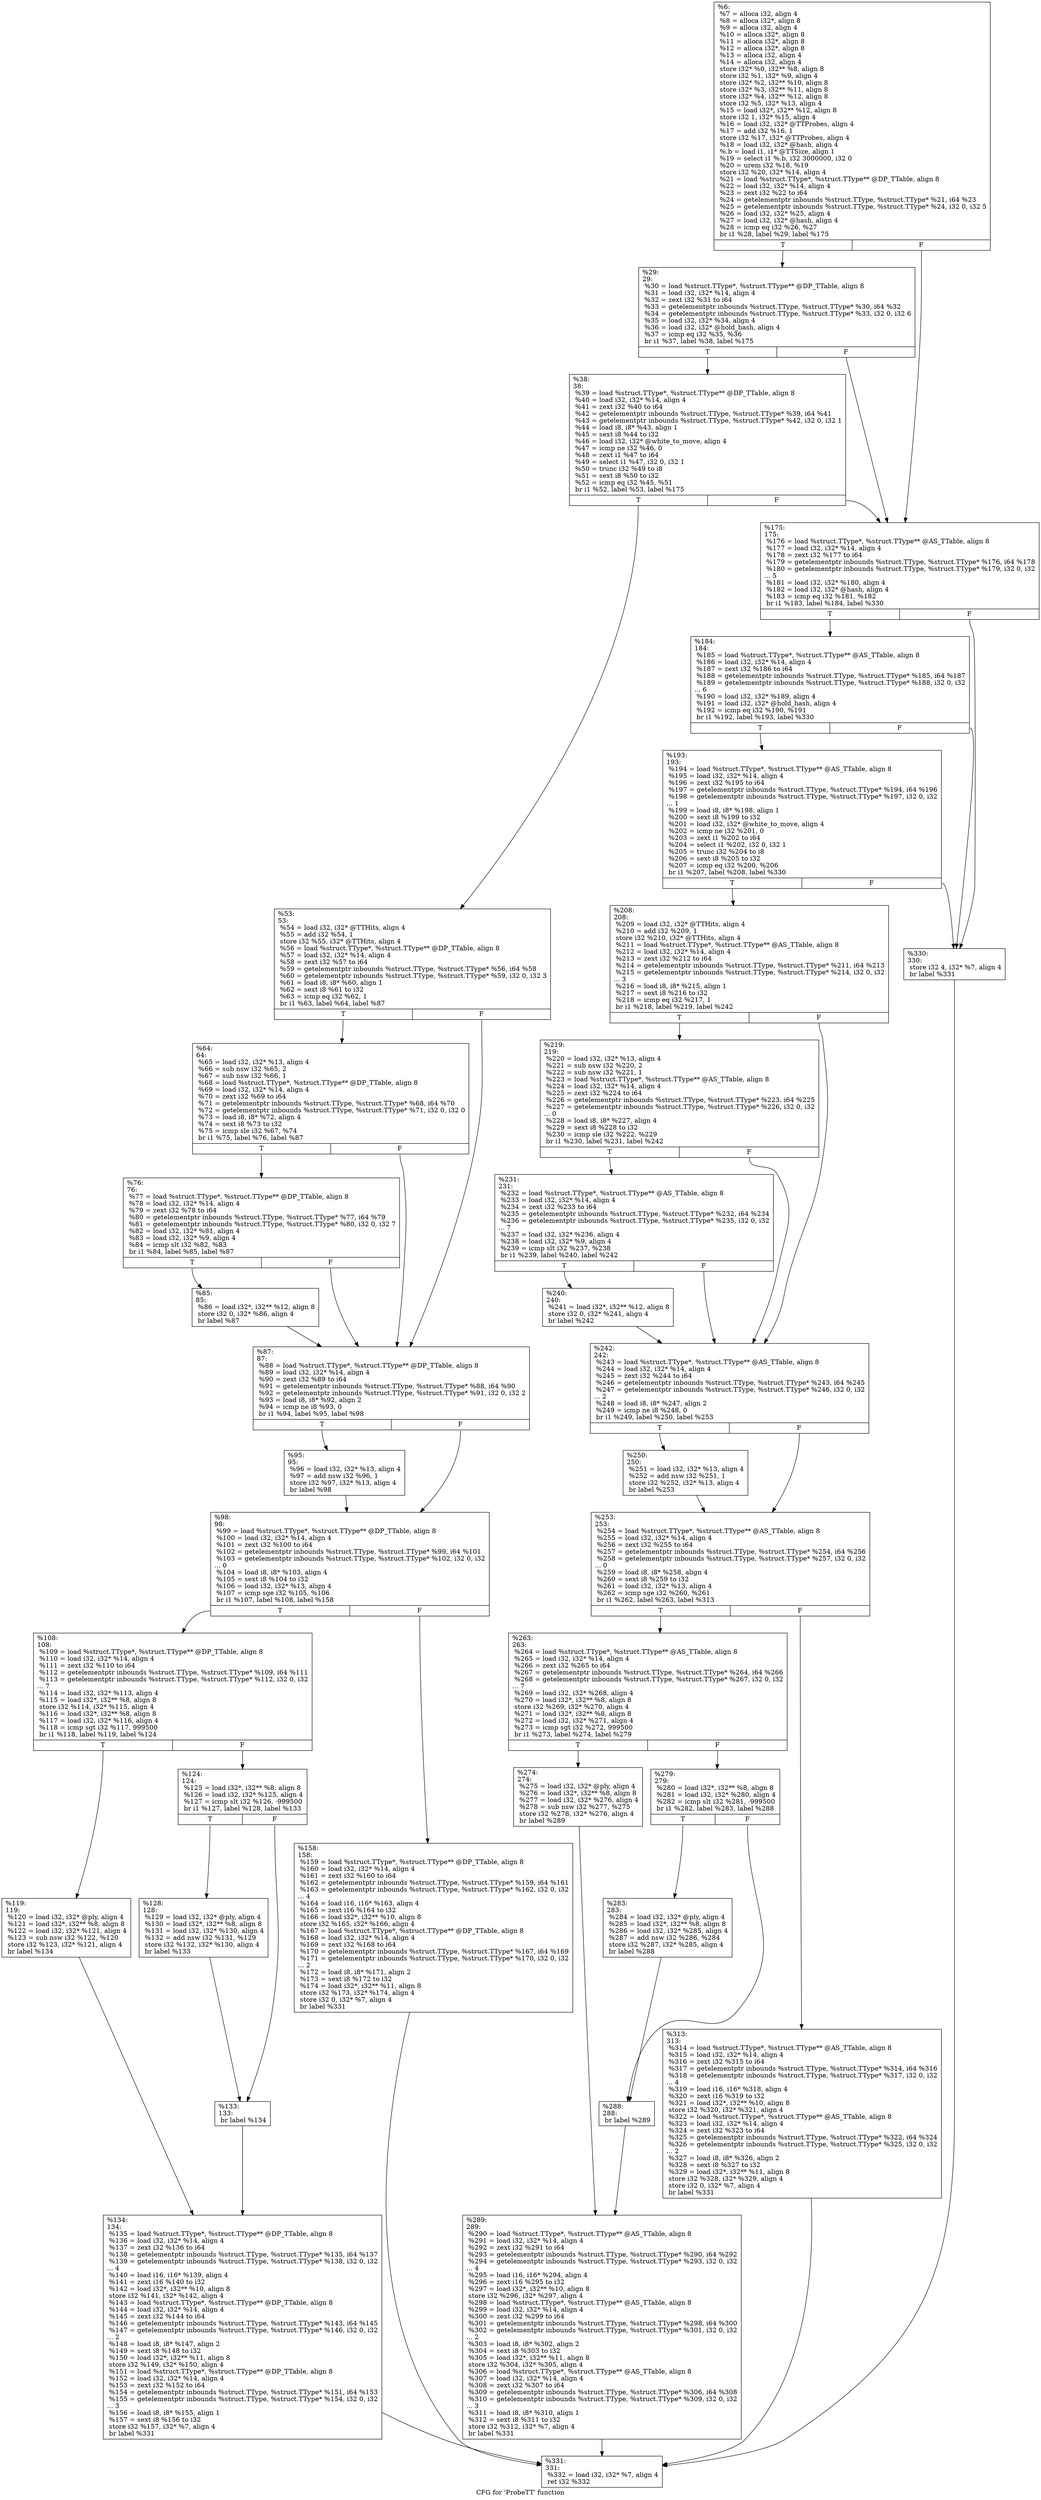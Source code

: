 digraph "CFG for 'ProbeTT' function" {
	label="CFG for 'ProbeTT' function";

	Node0x2562f40 [shape=record,label="{%6:\l  %7 = alloca i32, align 4\l  %8 = alloca i32*, align 8\l  %9 = alloca i32, align 4\l  %10 = alloca i32*, align 8\l  %11 = alloca i32*, align 8\l  %12 = alloca i32*, align 8\l  %13 = alloca i32, align 4\l  %14 = alloca i32, align 4\l  store i32* %0, i32** %8, align 8\l  store i32 %1, i32* %9, align 4\l  store i32* %2, i32** %10, align 8\l  store i32* %3, i32** %11, align 8\l  store i32* %4, i32** %12, align 8\l  store i32 %5, i32* %13, align 4\l  %15 = load i32*, i32** %12, align 8\l  store i32 1, i32* %15, align 4\l  %16 = load i32, i32* @TTProbes, align 4\l  %17 = add i32 %16, 1\l  store i32 %17, i32* @TTProbes, align 4\l  %18 = load i32, i32* @hash, align 4\l  %.b = load i1, i1* @TTSize, align 1\l  %19 = select i1 %.b, i32 3000000, i32 0\l  %20 = urem i32 %18, %19\l  store i32 %20, i32* %14, align 4\l  %21 = load %struct.TType*, %struct.TType** @DP_TTable, align 8\l  %22 = load i32, i32* %14, align 4\l  %23 = zext i32 %22 to i64\l  %24 = getelementptr inbounds %struct.TType, %struct.TType* %21, i64 %23\l  %25 = getelementptr inbounds %struct.TType, %struct.TType* %24, i32 0, i32 5\l  %26 = load i32, i32* %25, align 4\l  %27 = load i32, i32* @hash, align 4\l  %28 = icmp eq i32 %26, %27\l  br i1 %28, label %29, label %175\l|{<s0>T|<s1>F}}"];
	Node0x2562f40:s0 -> Node0x256b340;
	Node0x2562f40:s1 -> Node0x256b840;
	Node0x256b340 [shape=record,label="{%29:\l29:                                               \l  %30 = load %struct.TType*, %struct.TType** @DP_TTable, align 8\l  %31 = load i32, i32* %14, align 4\l  %32 = zext i32 %31 to i64\l  %33 = getelementptr inbounds %struct.TType, %struct.TType* %30, i64 %32\l  %34 = getelementptr inbounds %struct.TType, %struct.TType* %33, i32 0, i32 6\l  %35 = load i32, i32* %34, align 4\l  %36 = load i32, i32* @hold_hash, align 4\l  %37 = icmp eq i32 %35, %36\l  br i1 %37, label %38, label %175\l|{<s0>T|<s1>F}}"];
	Node0x256b340:s0 -> Node0x256b390;
	Node0x256b340:s1 -> Node0x256b840;
	Node0x256b390 [shape=record,label="{%38:\l38:                                               \l  %39 = load %struct.TType*, %struct.TType** @DP_TTable, align 8\l  %40 = load i32, i32* %14, align 4\l  %41 = zext i32 %40 to i64\l  %42 = getelementptr inbounds %struct.TType, %struct.TType* %39, i64 %41\l  %43 = getelementptr inbounds %struct.TType, %struct.TType* %42, i32 0, i32 1\l  %44 = load i8, i8* %43, align 1\l  %45 = sext i8 %44 to i32\l  %46 = load i32, i32* @white_to_move, align 4\l  %47 = icmp ne i32 %46, 0\l  %48 = zext i1 %47 to i64\l  %49 = select i1 %47, i32 0, i32 1\l  %50 = trunc i32 %49 to i8\l  %51 = sext i8 %50 to i32\l  %52 = icmp eq i32 %45, %51\l  br i1 %52, label %53, label %175\l|{<s0>T|<s1>F}}"];
	Node0x256b390:s0 -> Node0x256b3e0;
	Node0x256b390:s1 -> Node0x256b840;
	Node0x256b3e0 [shape=record,label="{%53:\l53:                                               \l  %54 = load i32, i32* @TTHits, align 4\l  %55 = add i32 %54, 1\l  store i32 %55, i32* @TTHits, align 4\l  %56 = load %struct.TType*, %struct.TType** @DP_TTable, align 8\l  %57 = load i32, i32* %14, align 4\l  %58 = zext i32 %57 to i64\l  %59 = getelementptr inbounds %struct.TType, %struct.TType* %56, i64 %58\l  %60 = getelementptr inbounds %struct.TType, %struct.TType* %59, i32 0, i32 3\l  %61 = load i8, i8* %60, align 1\l  %62 = sext i8 %61 to i32\l  %63 = icmp eq i32 %62, 1\l  br i1 %63, label %64, label %87\l|{<s0>T|<s1>F}}"];
	Node0x256b3e0:s0 -> Node0x256b430;
	Node0x256b3e0:s1 -> Node0x256b520;
	Node0x256b430 [shape=record,label="{%64:\l64:                                               \l  %65 = load i32, i32* %13, align 4\l  %66 = sub nsw i32 %65, 2\l  %67 = sub nsw i32 %66, 1\l  %68 = load %struct.TType*, %struct.TType** @DP_TTable, align 8\l  %69 = load i32, i32* %14, align 4\l  %70 = zext i32 %69 to i64\l  %71 = getelementptr inbounds %struct.TType, %struct.TType* %68, i64 %70\l  %72 = getelementptr inbounds %struct.TType, %struct.TType* %71, i32 0, i32 0\l  %73 = load i8, i8* %72, align 4\l  %74 = sext i8 %73 to i32\l  %75 = icmp sle i32 %67, %74\l  br i1 %75, label %76, label %87\l|{<s0>T|<s1>F}}"];
	Node0x256b430:s0 -> Node0x256b480;
	Node0x256b430:s1 -> Node0x256b520;
	Node0x256b480 [shape=record,label="{%76:\l76:                                               \l  %77 = load %struct.TType*, %struct.TType** @DP_TTable, align 8\l  %78 = load i32, i32* %14, align 4\l  %79 = zext i32 %78 to i64\l  %80 = getelementptr inbounds %struct.TType, %struct.TType* %77, i64 %79\l  %81 = getelementptr inbounds %struct.TType, %struct.TType* %80, i32 0, i32 7\l  %82 = load i32, i32* %81, align 4\l  %83 = load i32, i32* %9, align 4\l  %84 = icmp slt i32 %82, %83\l  br i1 %84, label %85, label %87\l|{<s0>T|<s1>F}}"];
	Node0x256b480:s0 -> Node0x256b4d0;
	Node0x256b480:s1 -> Node0x256b520;
	Node0x256b4d0 [shape=record,label="{%85:\l85:                                               \l  %86 = load i32*, i32** %12, align 8\l  store i32 0, i32* %86, align 4\l  br label %87\l}"];
	Node0x256b4d0 -> Node0x256b520;
	Node0x256b520 [shape=record,label="{%87:\l87:                                               \l  %88 = load %struct.TType*, %struct.TType** @DP_TTable, align 8\l  %89 = load i32, i32* %14, align 4\l  %90 = zext i32 %89 to i64\l  %91 = getelementptr inbounds %struct.TType, %struct.TType* %88, i64 %90\l  %92 = getelementptr inbounds %struct.TType, %struct.TType* %91, i32 0, i32 2\l  %93 = load i8, i8* %92, align 2\l  %94 = icmp ne i8 %93, 0\l  br i1 %94, label %95, label %98\l|{<s0>T|<s1>F}}"];
	Node0x256b520:s0 -> Node0x256b570;
	Node0x256b520:s1 -> Node0x256b5c0;
	Node0x256b570 [shape=record,label="{%95:\l95:                                               \l  %96 = load i32, i32* %13, align 4\l  %97 = add nsw i32 %96, 1\l  store i32 %97, i32* %13, align 4\l  br label %98\l}"];
	Node0x256b570 -> Node0x256b5c0;
	Node0x256b5c0 [shape=record,label="{%98:\l98:                                               \l  %99 = load %struct.TType*, %struct.TType** @DP_TTable, align 8\l  %100 = load i32, i32* %14, align 4\l  %101 = zext i32 %100 to i64\l  %102 = getelementptr inbounds %struct.TType, %struct.TType* %99, i64 %101\l  %103 = getelementptr inbounds %struct.TType, %struct.TType* %102, i32 0, i32\l... 0\l  %104 = load i8, i8* %103, align 4\l  %105 = sext i8 %104 to i32\l  %106 = load i32, i32* %13, align 4\l  %107 = icmp sge i32 %105, %106\l  br i1 %107, label %108, label %158\l|{<s0>T|<s1>F}}"];
	Node0x256b5c0:s0 -> Node0x256b610;
	Node0x256b5c0:s1 -> Node0x256b7f0;
	Node0x256b610 [shape=record,label="{%108:\l108:                                              \l  %109 = load %struct.TType*, %struct.TType** @DP_TTable, align 8\l  %110 = load i32, i32* %14, align 4\l  %111 = zext i32 %110 to i64\l  %112 = getelementptr inbounds %struct.TType, %struct.TType* %109, i64 %111\l  %113 = getelementptr inbounds %struct.TType, %struct.TType* %112, i32 0, i32\l... 7\l  %114 = load i32, i32* %113, align 4\l  %115 = load i32*, i32** %8, align 8\l  store i32 %114, i32* %115, align 4\l  %116 = load i32*, i32** %8, align 8\l  %117 = load i32, i32* %116, align 4\l  %118 = icmp sgt i32 %117, 999500\l  br i1 %118, label %119, label %124\l|{<s0>T|<s1>F}}"];
	Node0x256b610:s0 -> Node0x256b660;
	Node0x256b610:s1 -> Node0x256b6b0;
	Node0x256b660 [shape=record,label="{%119:\l119:                                              \l  %120 = load i32, i32* @ply, align 4\l  %121 = load i32*, i32** %8, align 8\l  %122 = load i32, i32* %121, align 4\l  %123 = sub nsw i32 %122, %120\l  store i32 %123, i32* %121, align 4\l  br label %134\l}"];
	Node0x256b660 -> Node0x256b7a0;
	Node0x256b6b0 [shape=record,label="{%124:\l124:                                              \l  %125 = load i32*, i32** %8, align 8\l  %126 = load i32, i32* %125, align 4\l  %127 = icmp slt i32 %126, -999500\l  br i1 %127, label %128, label %133\l|{<s0>T|<s1>F}}"];
	Node0x256b6b0:s0 -> Node0x256b700;
	Node0x256b6b0:s1 -> Node0x256b750;
	Node0x256b700 [shape=record,label="{%128:\l128:                                              \l  %129 = load i32, i32* @ply, align 4\l  %130 = load i32*, i32** %8, align 8\l  %131 = load i32, i32* %130, align 4\l  %132 = add nsw i32 %131, %129\l  store i32 %132, i32* %130, align 4\l  br label %133\l}"];
	Node0x256b700 -> Node0x256b750;
	Node0x256b750 [shape=record,label="{%133:\l133:                                              \l  br label %134\l}"];
	Node0x256b750 -> Node0x256b7a0;
	Node0x256b7a0 [shape=record,label="{%134:\l134:                                              \l  %135 = load %struct.TType*, %struct.TType** @DP_TTable, align 8\l  %136 = load i32, i32* %14, align 4\l  %137 = zext i32 %136 to i64\l  %138 = getelementptr inbounds %struct.TType, %struct.TType* %135, i64 %137\l  %139 = getelementptr inbounds %struct.TType, %struct.TType* %138, i32 0, i32\l... 4\l  %140 = load i16, i16* %139, align 4\l  %141 = zext i16 %140 to i32\l  %142 = load i32*, i32** %10, align 8\l  store i32 %141, i32* %142, align 4\l  %143 = load %struct.TType*, %struct.TType** @DP_TTable, align 8\l  %144 = load i32, i32* %14, align 4\l  %145 = zext i32 %144 to i64\l  %146 = getelementptr inbounds %struct.TType, %struct.TType* %143, i64 %145\l  %147 = getelementptr inbounds %struct.TType, %struct.TType* %146, i32 0, i32\l... 2\l  %148 = load i8, i8* %147, align 2\l  %149 = sext i8 %148 to i32\l  %150 = load i32*, i32** %11, align 8\l  store i32 %149, i32* %150, align 4\l  %151 = load %struct.TType*, %struct.TType** @DP_TTable, align 8\l  %152 = load i32, i32* %14, align 4\l  %153 = zext i32 %152 to i64\l  %154 = getelementptr inbounds %struct.TType, %struct.TType* %151, i64 %153\l  %155 = getelementptr inbounds %struct.TType, %struct.TType* %154, i32 0, i32\l... 3\l  %156 = load i8, i8* %155, align 1\l  %157 = sext i8 %156 to i32\l  store i32 %157, i32* %7, align 4\l  br label %331\l}"];
	Node0x256b7a0 -> Node0x256bde0;
	Node0x256b7f0 [shape=record,label="{%158:\l158:                                              \l  %159 = load %struct.TType*, %struct.TType** @DP_TTable, align 8\l  %160 = load i32, i32* %14, align 4\l  %161 = zext i32 %160 to i64\l  %162 = getelementptr inbounds %struct.TType, %struct.TType* %159, i64 %161\l  %163 = getelementptr inbounds %struct.TType, %struct.TType* %162, i32 0, i32\l... 4\l  %164 = load i16, i16* %163, align 4\l  %165 = zext i16 %164 to i32\l  %166 = load i32*, i32** %10, align 8\l  store i32 %165, i32* %166, align 4\l  %167 = load %struct.TType*, %struct.TType** @DP_TTable, align 8\l  %168 = load i32, i32* %14, align 4\l  %169 = zext i32 %168 to i64\l  %170 = getelementptr inbounds %struct.TType, %struct.TType* %167, i64 %169\l  %171 = getelementptr inbounds %struct.TType, %struct.TType* %170, i32 0, i32\l... 2\l  %172 = load i8, i8* %171, align 2\l  %173 = sext i8 %172 to i32\l  %174 = load i32*, i32** %11, align 8\l  store i32 %173, i32* %174, align 4\l  store i32 0, i32* %7, align 4\l  br label %331\l}"];
	Node0x256b7f0 -> Node0x256bde0;
	Node0x256b840 [shape=record,label="{%175:\l175:                                              \l  %176 = load %struct.TType*, %struct.TType** @AS_TTable, align 8\l  %177 = load i32, i32* %14, align 4\l  %178 = zext i32 %177 to i64\l  %179 = getelementptr inbounds %struct.TType, %struct.TType* %176, i64 %178\l  %180 = getelementptr inbounds %struct.TType, %struct.TType* %179, i32 0, i32\l... 5\l  %181 = load i32, i32* %180, align 4\l  %182 = load i32, i32* @hash, align 4\l  %183 = icmp eq i32 %181, %182\l  br i1 %183, label %184, label %330\l|{<s0>T|<s1>F}}"];
	Node0x256b840:s0 -> Node0x256b890;
	Node0x256b840:s1 -> Node0x256bd90;
	Node0x256b890 [shape=record,label="{%184:\l184:                                              \l  %185 = load %struct.TType*, %struct.TType** @AS_TTable, align 8\l  %186 = load i32, i32* %14, align 4\l  %187 = zext i32 %186 to i64\l  %188 = getelementptr inbounds %struct.TType, %struct.TType* %185, i64 %187\l  %189 = getelementptr inbounds %struct.TType, %struct.TType* %188, i32 0, i32\l... 6\l  %190 = load i32, i32* %189, align 4\l  %191 = load i32, i32* @hold_hash, align 4\l  %192 = icmp eq i32 %190, %191\l  br i1 %192, label %193, label %330\l|{<s0>T|<s1>F}}"];
	Node0x256b890:s0 -> Node0x256b8e0;
	Node0x256b890:s1 -> Node0x256bd90;
	Node0x256b8e0 [shape=record,label="{%193:\l193:                                              \l  %194 = load %struct.TType*, %struct.TType** @AS_TTable, align 8\l  %195 = load i32, i32* %14, align 4\l  %196 = zext i32 %195 to i64\l  %197 = getelementptr inbounds %struct.TType, %struct.TType* %194, i64 %196\l  %198 = getelementptr inbounds %struct.TType, %struct.TType* %197, i32 0, i32\l... 1\l  %199 = load i8, i8* %198, align 1\l  %200 = sext i8 %199 to i32\l  %201 = load i32, i32* @white_to_move, align 4\l  %202 = icmp ne i32 %201, 0\l  %203 = zext i1 %202 to i64\l  %204 = select i1 %202, i32 0, i32 1\l  %205 = trunc i32 %204 to i8\l  %206 = sext i8 %205 to i32\l  %207 = icmp eq i32 %200, %206\l  br i1 %207, label %208, label %330\l|{<s0>T|<s1>F}}"];
	Node0x256b8e0:s0 -> Node0x256b930;
	Node0x256b8e0:s1 -> Node0x256bd90;
	Node0x256b930 [shape=record,label="{%208:\l208:                                              \l  %209 = load i32, i32* @TTHits, align 4\l  %210 = add i32 %209, 1\l  store i32 %210, i32* @TTHits, align 4\l  %211 = load %struct.TType*, %struct.TType** @AS_TTable, align 8\l  %212 = load i32, i32* %14, align 4\l  %213 = zext i32 %212 to i64\l  %214 = getelementptr inbounds %struct.TType, %struct.TType* %211, i64 %213\l  %215 = getelementptr inbounds %struct.TType, %struct.TType* %214, i32 0, i32\l... 3\l  %216 = load i8, i8* %215, align 1\l  %217 = sext i8 %216 to i32\l  %218 = icmp eq i32 %217, 1\l  br i1 %218, label %219, label %242\l|{<s0>T|<s1>F}}"];
	Node0x256b930:s0 -> Node0x256b980;
	Node0x256b930:s1 -> Node0x256ba70;
	Node0x256b980 [shape=record,label="{%219:\l219:                                              \l  %220 = load i32, i32* %13, align 4\l  %221 = sub nsw i32 %220, 2\l  %222 = sub nsw i32 %221, 1\l  %223 = load %struct.TType*, %struct.TType** @AS_TTable, align 8\l  %224 = load i32, i32* %14, align 4\l  %225 = zext i32 %224 to i64\l  %226 = getelementptr inbounds %struct.TType, %struct.TType* %223, i64 %225\l  %227 = getelementptr inbounds %struct.TType, %struct.TType* %226, i32 0, i32\l... 0\l  %228 = load i8, i8* %227, align 4\l  %229 = sext i8 %228 to i32\l  %230 = icmp sle i32 %222, %229\l  br i1 %230, label %231, label %242\l|{<s0>T|<s1>F}}"];
	Node0x256b980:s0 -> Node0x256b9d0;
	Node0x256b980:s1 -> Node0x256ba70;
	Node0x256b9d0 [shape=record,label="{%231:\l231:                                              \l  %232 = load %struct.TType*, %struct.TType** @AS_TTable, align 8\l  %233 = load i32, i32* %14, align 4\l  %234 = zext i32 %233 to i64\l  %235 = getelementptr inbounds %struct.TType, %struct.TType* %232, i64 %234\l  %236 = getelementptr inbounds %struct.TType, %struct.TType* %235, i32 0, i32\l... 7\l  %237 = load i32, i32* %236, align 4\l  %238 = load i32, i32* %9, align 4\l  %239 = icmp slt i32 %237, %238\l  br i1 %239, label %240, label %242\l|{<s0>T|<s1>F}}"];
	Node0x256b9d0:s0 -> Node0x256ba20;
	Node0x256b9d0:s1 -> Node0x256ba70;
	Node0x256ba20 [shape=record,label="{%240:\l240:                                              \l  %241 = load i32*, i32** %12, align 8\l  store i32 0, i32* %241, align 4\l  br label %242\l}"];
	Node0x256ba20 -> Node0x256ba70;
	Node0x256ba70 [shape=record,label="{%242:\l242:                                              \l  %243 = load %struct.TType*, %struct.TType** @AS_TTable, align 8\l  %244 = load i32, i32* %14, align 4\l  %245 = zext i32 %244 to i64\l  %246 = getelementptr inbounds %struct.TType, %struct.TType* %243, i64 %245\l  %247 = getelementptr inbounds %struct.TType, %struct.TType* %246, i32 0, i32\l... 2\l  %248 = load i8, i8* %247, align 2\l  %249 = icmp ne i8 %248, 0\l  br i1 %249, label %250, label %253\l|{<s0>T|<s1>F}}"];
	Node0x256ba70:s0 -> Node0x256bac0;
	Node0x256ba70:s1 -> Node0x256bb10;
	Node0x256bac0 [shape=record,label="{%250:\l250:                                              \l  %251 = load i32, i32* %13, align 4\l  %252 = add nsw i32 %251, 1\l  store i32 %252, i32* %13, align 4\l  br label %253\l}"];
	Node0x256bac0 -> Node0x256bb10;
	Node0x256bb10 [shape=record,label="{%253:\l253:                                              \l  %254 = load %struct.TType*, %struct.TType** @AS_TTable, align 8\l  %255 = load i32, i32* %14, align 4\l  %256 = zext i32 %255 to i64\l  %257 = getelementptr inbounds %struct.TType, %struct.TType* %254, i64 %256\l  %258 = getelementptr inbounds %struct.TType, %struct.TType* %257, i32 0, i32\l... 0\l  %259 = load i8, i8* %258, align 4\l  %260 = sext i8 %259 to i32\l  %261 = load i32, i32* %13, align 4\l  %262 = icmp sge i32 %260, %261\l  br i1 %262, label %263, label %313\l|{<s0>T|<s1>F}}"];
	Node0x256bb10:s0 -> Node0x256bb60;
	Node0x256bb10:s1 -> Node0x256bd40;
	Node0x256bb60 [shape=record,label="{%263:\l263:                                              \l  %264 = load %struct.TType*, %struct.TType** @AS_TTable, align 8\l  %265 = load i32, i32* %14, align 4\l  %266 = zext i32 %265 to i64\l  %267 = getelementptr inbounds %struct.TType, %struct.TType* %264, i64 %266\l  %268 = getelementptr inbounds %struct.TType, %struct.TType* %267, i32 0, i32\l... 7\l  %269 = load i32, i32* %268, align 4\l  %270 = load i32*, i32** %8, align 8\l  store i32 %269, i32* %270, align 4\l  %271 = load i32*, i32** %8, align 8\l  %272 = load i32, i32* %271, align 4\l  %273 = icmp sgt i32 %272, 999500\l  br i1 %273, label %274, label %279\l|{<s0>T|<s1>F}}"];
	Node0x256bb60:s0 -> Node0x256bbb0;
	Node0x256bb60:s1 -> Node0x256bc00;
	Node0x256bbb0 [shape=record,label="{%274:\l274:                                              \l  %275 = load i32, i32* @ply, align 4\l  %276 = load i32*, i32** %8, align 8\l  %277 = load i32, i32* %276, align 4\l  %278 = sub nsw i32 %277, %275\l  store i32 %278, i32* %276, align 4\l  br label %289\l}"];
	Node0x256bbb0 -> Node0x256bcf0;
	Node0x256bc00 [shape=record,label="{%279:\l279:                                              \l  %280 = load i32*, i32** %8, align 8\l  %281 = load i32, i32* %280, align 4\l  %282 = icmp slt i32 %281, -999500\l  br i1 %282, label %283, label %288\l|{<s0>T|<s1>F}}"];
	Node0x256bc00:s0 -> Node0x256bc50;
	Node0x256bc00:s1 -> Node0x256bca0;
	Node0x256bc50 [shape=record,label="{%283:\l283:                                              \l  %284 = load i32, i32* @ply, align 4\l  %285 = load i32*, i32** %8, align 8\l  %286 = load i32, i32* %285, align 4\l  %287 = add nsw i32 %286, %284\l  store i32 %287, i32* %285, align 4\l  br label %288\l}"];
	Node0x256bc50 -> Node0x256bca0;
	Node0x256bca0 [shape=record,label="{%288:\l288:                                              \l  br label %289\l}"];
	Node0x256bca0 -> Node0x256bcf0;
	Node0x256bcf0 [shape=record,label="{%289:\l289:                                              \l  %290 = load %struct.TType*, %struct.TType** @AS_TTable, align 8\l  %291 = load i32, i32* %14, align 4\l  %292 = zext i32 %291 to i64\l  %293 = getelementptr inbounds %struct.TType, %struct.TType* %290, i64 %292\l  %294 = getelementptr inbounds %struct.TType, %struct.TType* %293, i32 0, i32\l... 4\l  %295 = load i16, i16* %294, align 4\l  %296 = zext i16 %295 to i32\l  %297 = load i32*, i32** %10, align 8\l  store i32 %296, i32* %297, align 4\l  %298 = load %struct.TType*, %struct.TType** @AS_TTable, align 8\l  %299 = load i32, i32* %14, align 4\l  %300 = zext i32 %299 to i64\l  %301 = getelementptr inbounds %struct.TType, %struct.TType* %298, i64 %300\l  %302 = getelementptr inbounds %struct.TType, %struct.TType* %301, i32 0, i32\l... 2\l  %303 = load i8, i8* %302, align 2\l  %304 = sext i8 %303 to i32\l  %305 = load i32*, i32** %11, align 8\l  store i32 %304, i32* %305, align 4\l  %306 = load %struct.TType*, %struct.TType** @AS_TTable, align 8\l  %307 = load i32, i32* %14, align 4\l  %308 = zext i32 %307 to i64\l  %309 = getelementptr inbounds %struct.TType, %struct.TType* %306, i64 %308\l  %310 = getelementptr inbounds %struct.TType, %struct.TType* %309, i32 0, i32\l... 3\l  %311 = load i8, i8* %310, align 1\l  %312 = sext i8 %311 to i32\l  store i32 %312, i32* %7, align 4\l  br label %331\l}"];
	Node0x256bcf0 -> Node0x256bde0;
	Node0x256bd40 [shape=record,label="{%313:\l313:                                              \l  %314 = load %struct.TType*, %struct.TType** @AS_TTable, align 8\l  %315 = load i32, i32* %14, align 4\l  %316 = zext i32 %315 to i64\l  %317 = getelementptr inbounds %struct.TType, %struct.TType* %314, i64 %316\l  %318 = getelementptr inbounds %struct.TType, %struct.TType* %317, i32 0, i32\l... 4\l  %319 = load i16, i16* %318, align 4\l  %320 = zext i16 %319 to i32\l  %321 = load i32*, i32** %10, align 8\l  store i32 %320, i32* %321, align 4\l  %322 = load %struct.TType*, %struct.TType** @AS_TTable, align 8\l  %323 = load i32, i32* %14, align 4\l  %324 = zext i32 %323 to i64\l  %325 = getelementptr inbounds %struct.TType, %struct.TType* %322, i64 %324\l  %326 = getelementptr inbounds %struct.TType, %struct.TType* %325, i32 0, i32\l... 2\l  %327 = load i8, i8* %326, align 2\l  %328 = sext i8 %327 to i32\l  %329 = load i32*, i32** %11, align 8\l  store i32 %328, i32* %329, align 4\l  store i32 0, i32* %7, align 4\l  br label %331\l}"];
	Node0x256bd40 -> Node0x256bde0;
	Node0x256bd90 [shape=record,label="{%330:\l330:                                              \l  store i32 4, i32* %7, align 4\l  br label %331\l}"];
	Node0x256bd90 -> Node0x256bde0;
	Node0x256bde0 [shape=record,label="{%331:\l331:                                              \l  %332 = load i32, i32* %7, align 4\l  ret i32 %332\l}"];
}
